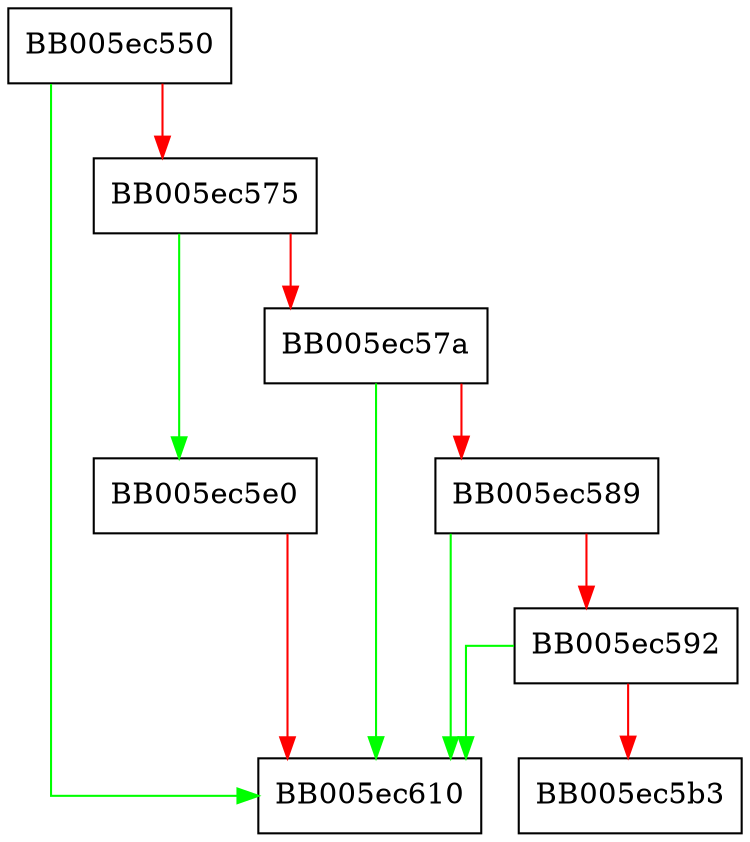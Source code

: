 digraph ossl_crypto_alloc_ex_data_intern {
  node [shape="box"];
  graph [splines=ortho];
  BB005ec550 -> BB005ec610 [color="green"];
  BB005ec550 -> BB005ec575 [color="red"];
  BB005ec575 -> BB005ec5e0 [color="green"];
  BB005ec575 -> BB005ec57a [color="red"];
  BB005ec57a -> BB005ec610 [color="green"];
  BB005ec57a -> BB005ec589 [color="red"];
  BB005ec589 -> BB005ec610 [color="green"];
  BB005ec589 -> BB005ec592 [color="red"];
  BB005ec592 -> BB005ec610 [color="green"];
  BB005ec592 -> BB005ec5b3 [color="red"];
  BB005ec5e0 -> BB005ec610 [color="red"];
}